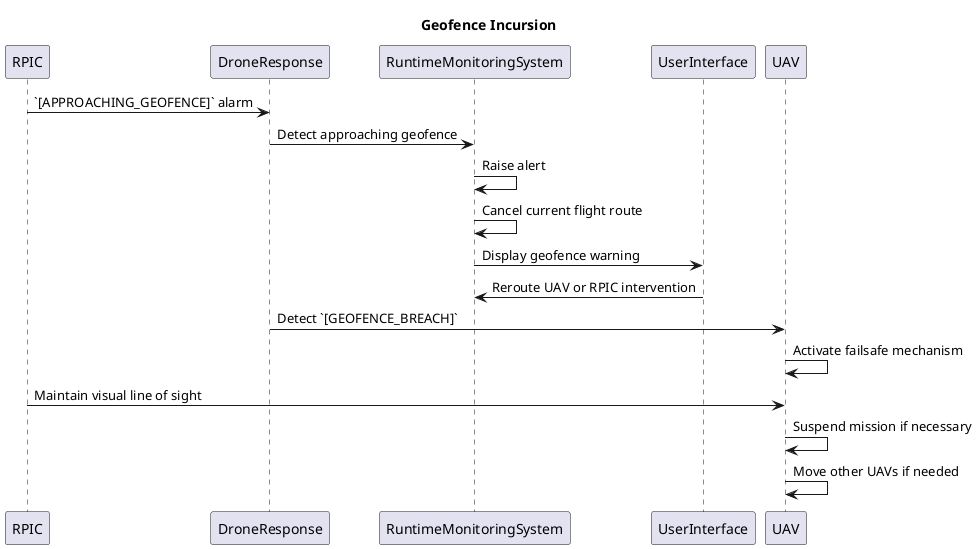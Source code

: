 @startuml
title Geofence Incursion

RPIC -> DroneResponse: `[APPROACHING_GEOFENCE]` alarm
DroneResponse -> RuntimeMonitoringSystem: Detect approaching geofence
RuntimeMonitoringSystem -> RuntimeMonitoringSystem: Raise alert
RuntimeMonitoringSystem -> RuntimeMonitoringSystem: Cancel current flight route
RuntimeMonitoringSystem -> UserInterface: Display geofence warning
UserInterface -> RuntimeMonitoringSystem: Reroute UAV or RPIC intervention
DroneResponse -> UAV: Detect `[GEOFENCE_BREACH]`
UAV -> UAV: Activate failsafe mechanism
RPIC -> UAV: Maintain visual line of sight
UAV -> UAV: Suspend mission if necessary
UAV -> UAV: Move other UAVs if needed
@enduml
